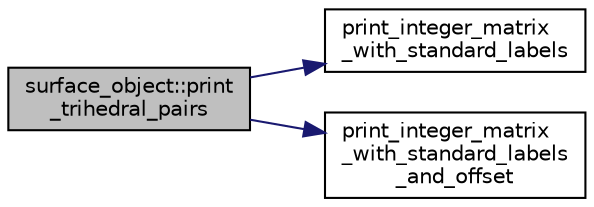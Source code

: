 digraph "surface_object::print_trihedral_pairs"
{
  edge [fontname="Helvetica",fontsize="10",labelfontname="Helvetica",labelfontsize="10"];
  node [fontname="Helvetica",fontsize="10",shape=record];
  rankdir="LR";
  Node2065 [label="surface_object::print\l_trihedral_pairs",height=0.2,width=0.4,color="black", fillcolor="grey75", style="filled", fontcolor="black"];
  Node2065 -> Node2066 [color="midnightblue",fontsize="10",style="solid",fontname="Helvetica"];
  Node2066 [label="print_integer_matrix\l_with_standard_labels",height=0.2,width=0.4,color="black", fillcolor="white", style="filled",URL="$d5/db4/io__and__os_8h.html#ad39c343d865ff89a5aad3c689280ad09"];
  Node2065 -> Node2067 [color="midnightblue",fontsize="10",style="solid",fontname="Helvetica"];
  Node2067 [label="print_integer_matrix\l_with_standard_labels\l_and_offset",height=0.2,width=0.4,color="black", fillcolor="white", style="filled",URL="$d5/db4/io__and__os_8h.html#a0598d3925a117c7ceee6efff0753abb1"];
}
